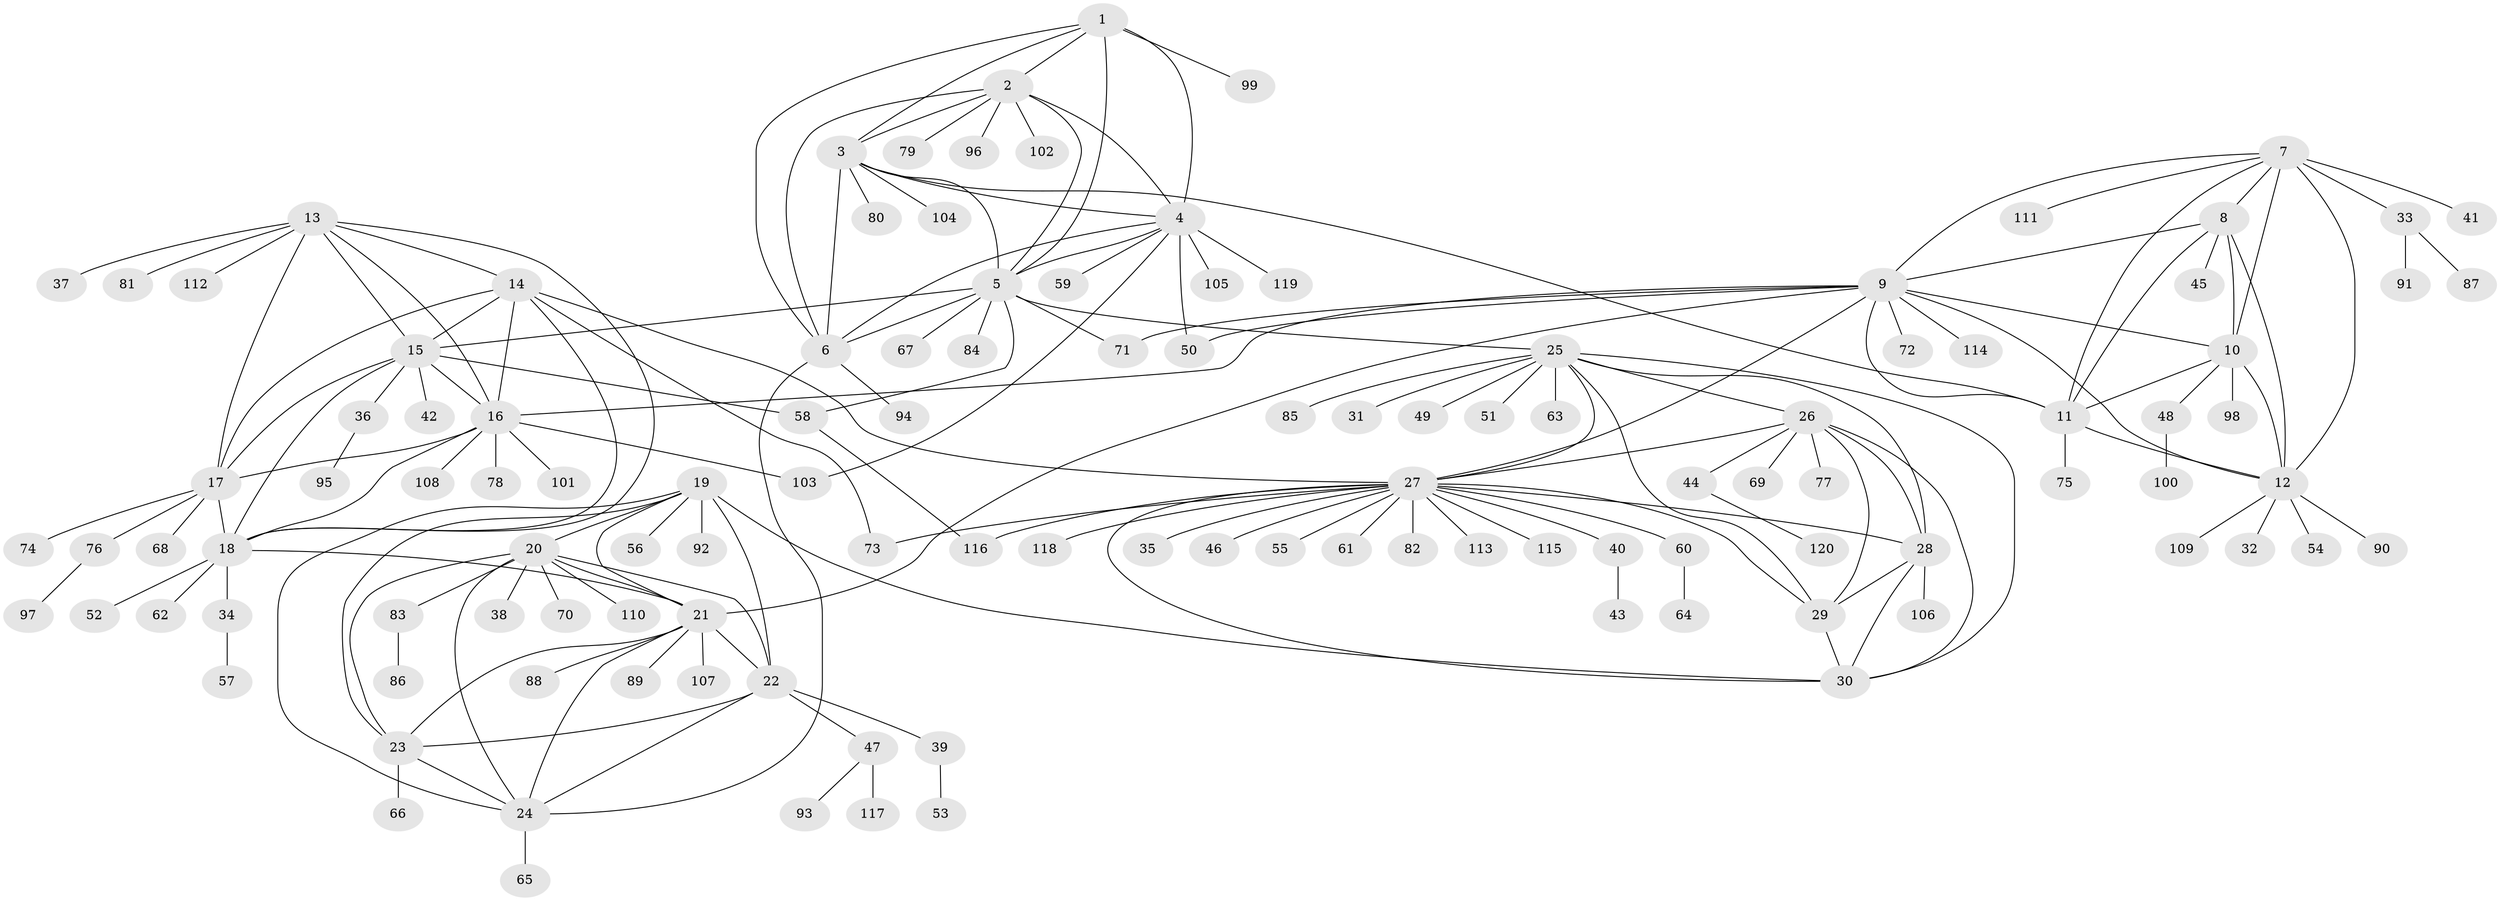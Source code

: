 // coarse degree distribution, {8: 0.013888888888888888, 5: 0.041666666666666664, 6: 0.027777777777777776, 4: 0.027777777777777776, 1: 0.8194444444444444, 13: 0.013888888888888888, 11: 0.013888888888888888, 12: 0.013888888888888888, 14: 0.013888888888888888, 10: 0.013888888888888888}
// Generated by graph-tools (version 1.1) at 2025/57/03/04/25 21:57:25]
// undirected, 120 vertices, 181 edges
graph export_dot {
graph [start="1"]
  node [color=gray90,style=filled];
  1;
  2;
  3;
  4;
  5;
  6;
  7;
  8;
  9;
  10;
  11;
  12;
  13;
  14;
  15;
  16;
  17;
  18;
  19;
  20;
  21;
  22;
  23;
  24;
  25;
  26;
  27;
  28;
  29;
  30;
  31;
  32;
  33;
  34;
  35;
  36;
  37;
  38;
  39;
  40;
  41;
  42;
  43;
  44;
  45;
  46;
  47;
  48;
  49;
  50;
  51;
  52;
  53;
  54;
  55;
  56;
  57;
  58;
  59;
  60;
  61;
  62;
  63;
  64;
  65;
  66;
  67;
  68;
  69;
  70;
  71;
  72;
  73;
  74;
  75;
  76;
  77;
  78;
  79;
  80;
  81;
  82;
  83;
  84;
  85;
  86;
  87;
  88;
  89;
  90;
  91;
  92;
  93;
  94;
  95;
  96;
  97;
  98;
  99;
  100;
  101;
  102;
  103;
  104;
  105;
  106;
  107;
  108;
  109;
  110;
  111;
  112;
  113;
  114;
  115;
  116;
  117;
  118;
  119;
  120;
  1 -- 2;
  1 -- 3;
  1 -- 4;
  1 -- 5;
  1 -- 6;
  1 -- 99;
  2 -- 3;
  2 -- 4;
  2 -- 5;
  2 -- 6;
  2 -- 79;
  2 -- 96;
  2 -- 102;
  3 -- 4;
  3 -- 5;
  3 -- 6;
  3 -- 11;
  3 -- 80;
  3 -- 104;
  4 -- 5;
  4 -- 6;
  4 -- 50;
  4 -- 59;
  4 -- 103;
  4 -- 105;
  4 -- 119;
  5 -- 6;
  5 -- 15;
  5 -- 25;
  5 -- 58;
  5 -- 67;
  5 -- 71;
  5 -- 84;
  6 -- 24;
  6 -- 94;
  7 -- 8;
  7 -- 9;
  7 -- 10;
  7 -- 11;
  7 -- 12;
  7 -- 33;
  7 -- 41;
  7 -- 111;
  8 -- 9;
  8 -- 10;
  8 -- 11;
  8 -- 12;
  8 -- 45;
  9 -- 10;
  9 -- 11;
  9 -- 12;
  9 -- 16;
  9 -- 21;
  9 -- 27;
  9 -- 50;
  9 -- 71;
  9 -- 72;
  9 -- 114;
  10 -- 11;
  10 -- 12;
  10 -- 48;
  10 -- 98;
  11 -- 12;
  11 -- 75;
  12 -- 32;
  12 -- 54;
  12 -- 90;
  12 -- 109;
  13 -- 14;
  13 -- 15;
  13 -- 16;
  13 -- 17;
  13 -- 18;
  13 -- 37;
  13 -- 81;
  13 -- 112;
  14 -- 15;
  14 -- 16;
  14 -- 17;
  14 -- 18;
  14 -- 27;
  14 -- 73;
  15 -- 16;
  15 -- 17;
  15 -- 18;
  15 -- 36;
  15 -- 42;
  15 -- 58;
  16 -- 17;
  16 -- 18;
  16 -- 78;
  16 -- 101;
  16 -- 103;
  16 -- 108;
  17 -- 18;
  17 -- 68;
  17 -- 74;
  17 -- 76;
  18 -- 21;
  18 -- 34;
  18 -- 52;
  18 -- 62;
  19 -- 20;
  19 -- 21;
  19 -- 22;
  19 -- 23;
  19 -- 24;
  19 -- 30;
  19 -- 56;
  19 -- 92;
  20 -- 21;
  20 -- 22;
  20 -- 23;
  20 -- 24;
  20 -- 38;
  20 -- 70;
  20 -- 83;
  20 -- 110;
  21 -- 22;
  21 -- 23;
  21 -- 24;
  21 -- 88;
  21 -- 89;
  21 -- 107;
  22 -- 23;
  22 -- 24;
  22 -- 39;
  22 -- 47;
  23 -- 24;
  23 -- 66;
  24 -- 65;
  25 -- 26;
  25 -- 27;
  25 -- 28;
  25 -- 29;
  25 -- 30;
  25 -- 31;
  25 -- 49;
  25 -- 51;
  25 -- 63;
  25 -- 85;
  26 -- 27;
  26 -- 28;
  26 -- 29;
  26 -- 30;
  26 -- 44;
  26 -- 69;
  26 -- 77;
  27 -- 28;
  27 -- 29;
  27 -- 30;
  27 -- 35;
  27 -- 40;
  27 -- 46;
  27 -- 55;
  27 -- 60;
  27 -- 61;
  27 -- 73;
  27 -- 82;
  27 -- 113;
  27 -- 115;
  27 -- 116;
  27 -- 118;
  28 -- 29;
  28 -- 30;
  28 -- 106;
  29 -- 30;
  33 -- 87;
  33 -- 91;
  34 -- 57;
  36 -- 95;
  39 -- 53;
  40 -- 43;
  44 -- 120;
  47 -- 93;
  47 -- 117;
  48 -- 100;
  58 -- 116;
  60 -- 64;
  76 -- 97;
  83 -- 86;
}
